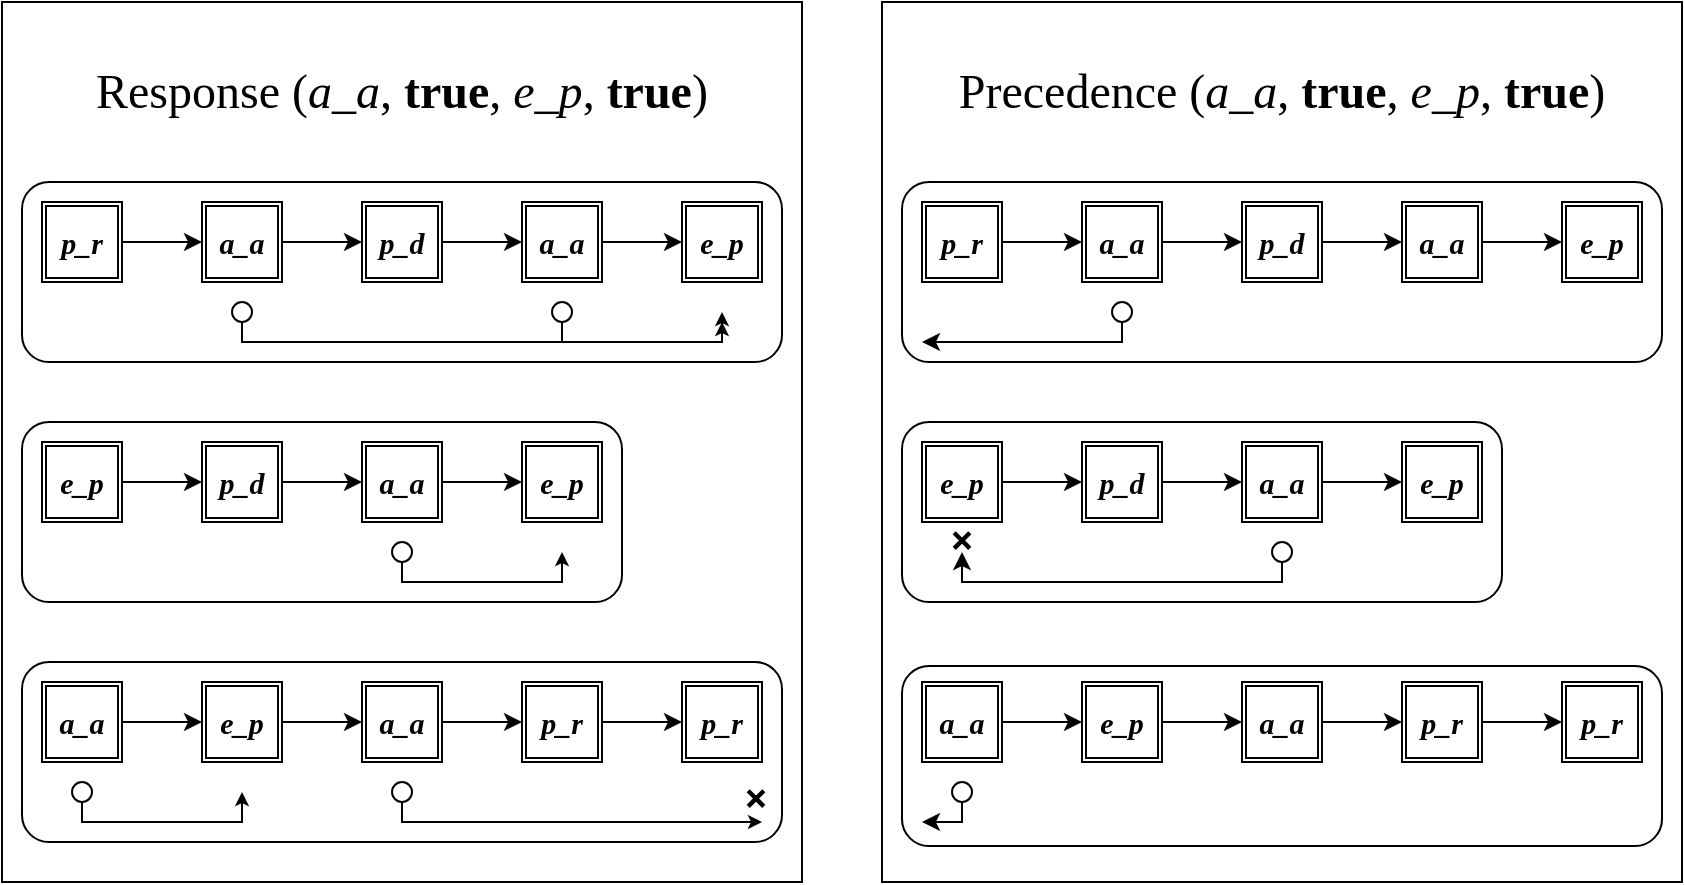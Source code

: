<mxfile version="18.1.2" type="onedrive"><diagram id="PvItUgFL5OV16IqGEOmn" name="Paper Activation Target"><mxGraphModel grid="1" page="1" gridSize="10" guides="1" tooltips="1" connect="1" arrows="1" fold="1" pageScale="1" pageWidth="1654" pageHeight="1169" math="0" shadow="0"><root><mxCell id="0"/><mxCell id="1" parent="0"/><mxCell id="DIvZp3azb0JjGqgQjQMI-257" value="" style="rounded=0;whiteSpace=wrap;html=1;shadow=0;fontFamily=Helvetica;fontSize=16;" vertex="1" parent="1"><mxGeometry x="640" y="190" width="400" height="440" as="geometry"/></mxCell><mxCell id="DIvZp3azb0JjGqgQjQMI-254" value="" style="rounded=0;whiteSpace=wrap;html=1;shadow=0;fontFamily=Helvetica;fontSize=16;" vertex="1" parent="1"><mxGeometry x="200" y="190" width="400" height="440" as="geometry"/></mxCell><mxCell id="DIvZp3azb0JjGqgQjQMI-7" value="" style="rounded=1;whiteSpace=wrap;html=1;fontSize=15;shadow=0;fontFamily=Computer Modern;fontSource=http%3A%2F%2Fmirrors.ctan.org%2Ffonts%2Fcm-unicode%2Ffonts%2Fotf%2Fcmunss.otf;fontStyle=3" vertex="1" parent="1"><mxGeometry x="210" y="280" width="380" height="90" as="geometry"/></mxCell><mxCell id="DIvZp3azb0JjGqgQjQMI-115" style="edgeStyle=orthogonalEdgeStyle;rounded=0;orthogonalLoop=1;jettySize=auto;html=1;entryX=0;entryY=0.5;entryDx=0;entryDy=0;fontFamily=Helvetica;fontSize=15;fontStyle=3" edge="1" parent="1" source="DIvZp3azb0JjGqgQjQMI-1" target="DIvZp3azb0JjGqgQjQMI-2"><mxGeometry relative="1" as="geometry"/></mxCell><mxCell id="DIvZp3azb0JjGqgQjQMI-1" value="p_r" style="shape=ext;double=1;whiteSpace=wrap;html=1;aspect=fixed;fontFamily=Computer Modern;fontSource=http%3A%2F%2Fmirrors.ctan.org%2Ffonts%2Fcm-unicode%2Ffonts%2Fotf%2Fcmunss.otf;fontStyle=3;fontSize=15;" vertex="1" parent="1"><mxGeometry x="220" y="290" width="40" height="40" as="geometry"/></mxCell><mxCell id="DIvZp3azb0JjGqgQjQMI-116" style="edgeStyle=orthogonalEdgeStyle;rounded=0;orthogonalLoop=1;jettySize=auto;html=1;entryX=0;entryY=0.5;entryDx=0;entryDy=0;fontFamily=Helvetica;fontSize=15;fontStyle=3" edge="1" parent="1" source="DIvZp3azb0JjGqgQjQMI-2" target="DIvZp3azb0JjGqgQjQMI-3"><mxGeometry relative="1" as="geometry"/></mxCell><mxCell id="DIvZp3azb0JjGqgQjQMI-2" value="&lt;i style=&quot;font-size: 15px;&quot;&gt;a_a&lt;/i&gt;" style="shape=ext;double=1;whiteSpace=wrap;html=1;aspect=fixed;fontFamily=Computer Modern;fontSource=http%3A%2F%2Fmirrors.ctan.org%2Ffonts%2Fcm-unicode%2Ffonts%2Fotf%2Fcmunss.otf;fontStyle=3;fontSize=15;" vertex="1" parent="1"><mxGeometry x="300" y="290" width="40" height="40" as="geometry"/></mxCell><mxCell id="DIvZp3azb0JjGqgQjQMI-117" style="edgeStyle=orthogonalEdgeStyle;rounded=0;orthogonalLoop=1;jettySize=auto;html=1;entryX=0;entryY=0.5;entryDx=0;entryDy=0;fontFamily=Helvetica;fontSize=15;fontStyle=3" edge="1" parent="1" source="DIvZp3azb0JjGqgQjQMI-3" target="DIvZp3azb0JjGqgQjQMI-4"><mxGeometry relative="1" as="geometry"/></mxCell><mxCell id="DIvZp3azb0JjGqgQjQMI-3" value="p_d" style="shape=ext;double=1;whiteSpace=wrap;html=1;aspect=fixed;fontFamily=Computer Modern;fontSource=http%3A%2F%2Fmirrors.ctan.org%2Ffonts%2Fcm-unicode%2Ffonts%2Fotf%2Fcmunss.otf;fontStyle=3;fontSize=15;" vertex="1" parent="1"><mxGeometry x="380" y="290" width="40" height="40" as="geometry"/></mxCell><mxCell id="DIvZp3azb0JjGqgQjQMI-118" style="edgeStyle=orthogonalEdgeStyle;rounded=0;orthogonalLoop=1;jettySize=auto;html=1;entryX=0;entryY=0.5;entryDx=0;entryDy=0;fontFamily=Helvetica;fontSize=15;fontStyle=3" edge="1" parent="1" source="DIvZp3azb0JjGqgQjQMI-4" target="DIvZp3azb0JjGqgQjQMI-5"><mxGeometry relative="1" as="geometry"/></mxCell><mxCell id="DIvZp3azb0JjGqgQjQMI-4" value="&lt;i style=&quot;font-size: 15px;&quot;&gt;a_a&lt;/i&gt;" style="shape=ext;double=1;whiteSpace=wrap;html=1;aspect=fixed;fontFamily=Computer Modern;fontSource=http%3A%2F%2Fmirrors.ctan.org%2Ffonts%2Fcm-unicode%2Ffonts%2Fotf%2Fcmunss.otf;fontStyle=3;fontSize=15;" vertex="1" parent="1"><mxGeometry x="460" y="290" width="40" height="40" as="geometry"/></mxCell><mxCell id="DIvZp3azb0JjGqgQjQMI-5" value="&lt;i style=&quot;font-size: 15px;&quot;&gt;e_p&lt;/i&gt;" style="shape=ext;double=1;whiteSpace=wrap;html=1;aspect=fixed;fontFamily=Computer Modern;fontSource=http%3A%2F%2Fmirrors.ctan.org%2Ffonts%2Fcm-unicode%2Ffonts%2Fotf%2Fcmunss.otf;fontStyle=3;fontSize=15;" vertex="1" parent="1"><mxGeometry x="540" y="290" width="40" height="40" as="geometry"/></mxCell><mxCell id="DIvZp3azb0JjGqgQjQMI-23" value="Response (&lt;i&gt;a_a&lt;/i&gt;, &lt;b style=&quot;font-size: 24px&quot;&gt;true&lt;/b&gt;, &lt;i&gt;e_p&lt;/i&gt;, &lt;b style=&quot;font-size: 24px&quot;&gt;true&lt;/b&gt;)" style="text;html=1;strokeColor=none;fillColor=none;align=center;verticalAlign=middle;whiteSpace=wrap;rounded=0;shadow=0;fontSize=24;fontFamily=Computer Modern;fontSource=http%3A%2F%2Fmirrors.ctan.org%2Ffonts%2Fcm-unicode%2Ffonts%2Fotf%2Fcmunss.otf;" vertex="1" parent="1"><mxGeometry x="210" y="220" width="380" height="30" as="geometry"/></mxCell><mxCell id="DIvZp3azb0JjGqgQjQMI-140" style="edgeStyle=orthogonalEdgeStyle;rounded=0;orthogonalLoop=1;jettySize=auto;html=1;fontFamily=Helvetica;fontSize=15;startArrow=none;endSize=4;fontStyle=3" edge="1" parent="1" source="DIvZp3azb0JjGqgQjQMI-141"><mxGeometry relative="1" as="geometry"><Array as="points"><mxPoint x="480" y="360"/><mxPoint x="560" y="360"/></Array><mxPoint x="560" y="350" as="targetPoint"/></mxGeometry></mxCell><mxCell id="DIvZp3azb0JjGqgQjQMI-196" style="edgeStyle=orthogonalEdgeStyle;rounded=0;orthogonalLoop=1;jettySize=auto;html=1;fontFamily=Helvetica;fontSize=15;endSize=4;fontStyle=3" edge="1" parent="1" source="DIvZp3azb0JjGqgQjQMI-138"><mxGeometry relative="1" as="geometry"><Array as="points"><mxPoint x="320" y="360"/><mxPoint x="560" y="360"/></Array><mxPoint x="560" y="345" as="targetPoint"/></mxGeometry></mxCell><mxCell id="DIvZp3azb0JjGqgQjQMI-138" value="" style="ellipse;whiteSpace=wrap;html=1;aspect=fixed;shadow=0;fontFamily=Helvetica;fontSize=15;fontStyle=3" vertex="1" parent="1"><mxGeometry x="315" y="340" width="10" height="10" as="geometry"/></mxCell><mxCell id="DIvZp3azb0JjGqgQjQMI-141" value="" style="ellipse;whiteSpace=wrap;html=1;aspect=fixed;shadow=0;fontFamily=Helvetica;fontSize=15;fontStyle=3" vertex="1" parent="1"><mxGeometry x="475" y="340" width="10" height="10" as="geometry"/></mxCell><mxCell id="DIvZp3azb0JjGqgQjQMI-144" value="" style="rounded=1;whiteSpace=wrap;html=1;fontSize=15;shadow=0;fontFamily=Computer Modern;fontSource=http%3A%2F%2Fmirrors.ctan.org%2Ffonts%2Fcm-unicode%2Ffonts%2Fotf%2Fcmunss.otf;fontStyle=3" vertex="1" parent="1"><mxGeometry x="210" y="400" width="300" height="90" as="geometry"/></mxCell><mxCell id="DIvZp3azb0JjGqgQjQMI-145" style="edgeStyle=orthogonalEdgeStyle;rounded=0;orthogonalLoop=1;jettySize=auto;html=1;entryX=0;entryY=0.5;entryDx=0;entryDy=0;fontFamily=Helvetica;fontSize=15;fontStyle=3" edge="1" parent="1" source="DIvZp3azb0JjGqgQjQMI-146" target="DIvZp3azb0JjGqgQjQMI-148"><mxGeometry relative="1" as="geometry"/></mxCell><mxCell id="DIvZp3azb0JjGqgQjQMI-146" value="&lt;i style=&quot;font-size: 15px;&quot;&gt;e_p&lt;/i&gt;" style="shape=ext;double=1;whiteSpace=wrap;html=1;aspect=fixed;fontFamily=Computer Modern;fontSource=http%3A%2F%2Fmirrors.ctan.org%2Ffonts%2Fcm-unicode%2Ffonts%2Fotf%2Fcmunss.otf;fontStyle=3;fontSize=15;" vertex="1" parent="1"><mxGeometry x="220" y="410" width="40" height="40" as="geometry"/></mxCell><mxCell id="DIvZp3azb0JjGqgQjQMI-147" style="edgeStyle=orthogonalEdgeStyle;rounded=0;orthogonalLoop=1;jettySize=auto;html=1;entryX=0;entryY=0.5;entryDx=0;entryDy=0;fontFamily=Helvetica;fontSize=15;fontStyle=3" edge="1" parent="1" source="DIvZp3azb0JjGqgQjQMI-148" target="DIvZp3azb0JjGqgQjQMI-150"><mxGeometry relative="1" as="geometry"/></mxCell><mxCell id="DIvZp3azb0JjGqgQjQMI-148" value="p_d" style="shape=ext;double=1;whiteSpace=wrap;html=1;aspect=fixed;fontFamily=Computer Modern;fontSource=http%3A%2F%2Fmirrors.ctan.org%2Ffonts%2Fcm-unicode%2Ffonts%2Fotf%2Fcmunss.otf;fontStyle=3;fontSize=15;" vertex="1" parent="1"><mxGeometry x="300" y="410" width="40" height="40" as="geometry"/></mxCell><mxCell id="DIvZp3azb0JjGqgQjQMI-149" style="edgeStyle=orthogonalEdgeStyle;rounded=0;orthogonalLoop=1;jettySize=auto;html=1;entryX=0;entryY=0.5;entryDx=0;entryDy=0;fontFamily=Helvetica;fontSize=15;fontStyle=3" edge="1" parent="1" source="DIvZp3azb0JjGqgQjQMI-150" target="DIvZp3azb0JjGqgQjQMI-152"><mxGeometry relative="1" as="geometry"/></mxCell><mxCell id="DIvZp3azb0JjGqgQjQMI-150" value="&lt;i style=&quot;font-size: 15px;&quot;&gt;a_a&lt;/i&gt;" style="shape=ext;double=1;whiteSpace=wrap;html=1;aspect=fixed;fontFamily=Computer Modern;fontSource=http%3A%2F%2Fmirrors.ctan.org%2Ffonts%2Fcm-unicode%2Ffonts%2Fotf%2Fcmunss.otf;fontStyle=3;fontSize=15;" vertex="1" parent="1"><mxGeometry x="380" y="410" width="40" height="40" as="geometry"/></mxCell><mxCell id="DIvZp3azb0JjGqgQjQMI-152" value="&lt;i style=&quot;font-size: 15px;&quot;&gt;e_p&lt;/i&gt;" style="shape=ext;double=1;whiteSpace=wrap;html=1;aspect=fixed;fontFamily=Computer Modern;fontSource=http%3A%2F%2Fmirrors.ctan.org%2Ffonts%2Fcm-unicode%2Ffonts%2Fotf%2Fcmunss.otf;fontStyle=3;fontSize=15;" vertex="1" parent="1"><mxGeometry x="460" y="410" width="40" height="40" as="geometry"/></mxCell><mxCell id="DIvZp3azb0JjGqgQjQMI-197" style="edgeStyle=orthogonalEdgeStyle;rounded=0;orthogonalLoop=1;jettySize=auto;html=1;fontFamily=Helvetica;fontSize=15;endSize=4;fontStyle=3" edge="1" parent="1" source="DIvZp3azb0JjGqgQjQMI-172"><mxGeometry relative="1" as="geometry"><Array as="points"><mxPoint x="400" y="480"/><mxPoint x="480" y="480"/></Array><mxPoint x="480" y="465" as="targetPoint"/></mxGeometry></mxCell><mxCell id="DIvZp3azb0JjGqgQjQMI-172" value="" style="ellipse;whiteSpace=wrap;html=1;aspect=fixed;shadow=0;fontFamily=Helvetica;fontSize=15;fontStyle=3" vertex="1" parent="1"><mxGeometry x="395" y="460" width="10" height="10" as="geometry"/></mxCell><mxCell id="DIvZp3azb0JjGqgQjQMI-177" value="" style="rounded=1;whiteSpace=wrap;html=1;fontSize=15;shadow=0;fontFamily=Computer Modern;fontSource=http%3A%2F%2Fmirrors.ctan.org%2Ffonts%2Fcm-unicode%2Ffonts%2Fotf%2Fcmunss.otf;fontStyle=3" vertex="1" parent="1"><mxGeometry x="210" y="520" width="380" height="90" as="geometry"/></mxCell><mxCell id="DIvZp3azb0JjGqgQjQMI-178" style="edgeStyle=orthogonalEdgeStyle;rounded=0;orthogonalLoop=1;jettySize=auto;html=1;entryX=0;entryY=0.5;entryDx=0;entryDy=0;fontFamily=Helvetica;fontSize=15;fontStyle=3" edge="1" parent="1" source="DIvZp3azb0JjGqgQjQMI-179" target="DIvZp3azb0JjGqgQjQMI-181"><mxGeometry relative="1" as="geometry"/></mxCell><mxCell id="DIvZp3azb0JjGqgQjQMI-179" value="&lt;i style=&quot;font-size: 15px;&quot;&gt;a_a&lt;/i&gt;" style="shape=ext;double=1;whiteSpace=wrap;html=1;aspect=fixed;fontFamily=Computer Modern;fontSource=http%3A%2F%2Fmirrors.ctan.org%2Ffonts%2Fcm-unicode%2Ffonts%2Fotf%2Fcmunss.otf;fontStyle=3;fontSize=15;" vertex="1" parent="1"><mxGeometry x="220" y="530" width="40" height="40" as="geometry"/></mxCell><mxCell id="DIvZp3azb0JjGqgQjQMI-180" style="edgeStyle=orthogonalEdgeStyle;rounded=0;orthogonalLoop=1;jettySize=auto;html=1;entryX=0;entryY=0.5;entryDx=0;entryDy=0;fontFamily=Helvetica;fontSize=15;fontStyle=3" edge="1" parent="1" source="DIvZp3azb0JjGqgQjQMI-181" target="DIvZp3azb0JjGqgQjQMI-183"><mxGeometry relative="1" as="geometry"/></mxCell><mxCell id="DIvZp3azb0JjGqgQjQMI-181" value="&lt;i style=&quot;font-size: 15px;&quot;&gt;e_p&lt;/i&gt;" style="shape=ext;double=1;whiteSpace=wrap;html=1;aspect=fixed;fontFamily=Computer Modern;fontSource=http%3A%2F%2Fmirrors.ctan.org%2Ffonts%2Fcm-unicode%2Ffonts%2Fotf%2Fcmunss.otf;fontStyle=3;fontSize=15;" vertex="1" parent="1"><mxGeometry x="300" y="530" width="40" height="40" as="geometry"/></mxCell><mxCell id="DIvZp3azb0JjGqgQjQMI-182" style="edgeStyle=orthogonalEdgeStyle;rounded=0;orthogonalLoop=1;jettySize=auto;html=1;entryX=0;entryY=0.5;entryDx=0;entryDy=0;fontFamily=Helvetica;fontSize=15;fontStyle=3" edge="1" parent="1" source="DIvZp3azb0JjGqgQjQMI-183" target="DIvZp3azb0JjGqgQjQMI-185"><mxGeometry relative="1" as="geometry"/></mxCell><mxCell id="DIvZp3azb0JjGqgQjQMI-183" value="&lt;i style=&quot;font-size: 15px;&quot;&gt;a_a&lt;/i&gt;" style="shape=ext;double=1;whiteSpace=wrap;html=1;aspect=fixed;fontFamily=Computer Modern;fontSource=http%3A%2F%2Fmirrors.ctan.org%2Ffonts%2Fcm-unicode%2Ffonts%2Fotf%2Fcmunss.otf;fontStyle=3;fontSize=15;" vertex="1" parent="1"><mxGeometry x="380" y="530" width="40" height="40" as="geometry"/></mxCell><mxCell id="DIvZp3azb0JjGqgQjQMI-184" style="edgeStyle=orthogonalEdgeStyle;rounded=0;orthogonalLoop=1;jettySize=auto;html=1;entryX=0;entryY=0.5;entryDx=0;entryDy=0;fontFamily=Helvetica;fontSize=15;fontStyle=3" edge="1" parent="1" source="DIvZp3azb0JjGqgQjQMI-185" target="DIvZp3azb0JjGqgQjQMI-186"><mxGeometry relative="1" as="geometry"/></mxCell><mxCell id="DIvZp3azb0JjGqgQjQMI-185" value="p_r" style="shape=ext;double=1;whiteSpace=wrap;html=1;aspect=fixed;fontFamily=Computer Modern;fontSource=http%3A%2F%2Fmirrors.ctan.org%2Ffonts%2Fcm-unicode%2Ffonts%2Fotf%2Fcmunss.otf;fontStyle=3;fontSize=15;" vertex="1" parent="1"><mxGeometry x="460" y="530" width="40" height="40" as="geometry"/></mxCell><mxCell id="DIvZp3azb0JjGqgQjQMI-186" value="p_r" style="shape=ext;double=1;whiteSpace=wrap;html=1;aspect=fixed;fontFamily=Computer Modern;fontSource=http%3A%2F%2Fmirrors.ctan.org%2Ffonts%2Fcm-unicode%2Ffonts%2Fotf%2Fcmunss.otf;fontStyle=3;fontSize=15;" vertex="1" parent="1"><mxGeometry x="540" y="530" width="40" height="40" as="geometry"/></mxCell><mxCell id="DIvZp3azb0JjGqgQjQMI-192" style="edgeStyle=orthogonalEdgeStyle;rounded=0;orthogonalLoop=1;jettySize=auto;html=1;fontFamily=Helvetica;fontSize=15;endSize=4;fontStyle=3" edge="1" parent="1" source="DIvZp3azb0JjGqgQjQMI-188"><mxGeometry relative="1" as="geometry"><Array as="points"><mxPoint x="240" y="600"/><mxPoint x="320" y="600"/></Array><mxPoint x="320" y="585" as="targetPoint"/></mxGeometry></mxCell><mxCell id="DIvZp3azb0JjGqgQjQMI-188" value="" style="ellipse;whiteSpace=wrap;html=1;aspect=fixed;shadow=0;fontFamily=Helvetica;fontSize=15;fontStyle=3" vertex="1" parent="1"><mxGeometry x="235" y="580" width="10" height="10" as="geometry"/></mxCell><mxCell id="DIvZp3azb0JjGqgQjQMI-199" style="edgeStyle=orthogonalEdgeStyle;rounded=0;orthogonalLoop=1;jettySize=auto;html=1;fontFamily=Helvetica;fontSize=15;endSize=4;fontStyle=3" edge="1" parent="1" source="DIvZp3azb0JjGqgQjQMI-189"><mxGeometry relative="1" as="geometry"><mxPoint x="580" y="600" as="targetPoint"/><Array as="points"><mxPoint x="400" y="600"/></Array></mxGeometry></mxCell><mxCell id="DIvZp3azb0JjGqgQjQMI-189" value="" style="ellipse;whiteSpace=wrap;html=1;aspect=fixed;shadow=0;fontFamily=Helvetica;fontSize=15;fontStyle=3" vertex="1" parent="1"><mxGeometry x="395" y="580" width="10" height="10" as="geometry"/></mxCell><mxCell id="DIvZp3azb0JjGqgQjQMI-200" value="" style="shape=cross;whiteSpace=wrap;html=1;shadow=0;fontFamily=Helvetica;fontSize=15;rotation=45;size=0.119;fillColor=#000000;fontStyle=3" vertex="1" parent="1"><mxGeometry x="572" y="583.28" width="10" height="10" as="geometry"/></mxCell><mxCell id="DIvZp3azb0JjGqgQjQMI-202" value="" style="rounded=1;whiteSpace=wrap;html=1;fontSize=15;shadow=0;fontFamily=Computer Modern;fontSource=http%3A%2F%2Fmirrors.ctan.org%2Ffonts%2Fcm-unicode%2Ffonts%2Fotf%2Fcmunss.otf;fontStyle=3" vertex="1" parent="1"><mxGeometry x="650" y="280" width="380" height="90" as="geometry"/></mxCell><mxCell id="DIvZp3azb0JjGqgQjQMI-203" style="edgeStyle=orthogonalEdgeStyle;rounded=0;orthogonalLoop=1;jettySize=auto;html=1;entryX=0;entryY=0.5;entryDx=0;entryDy=0;fontFamily=Helvetica;fontSize=15;fontStyle=3" edge="1" parent="1" source="DIvZp3azb0JjGqgQjQMI-204" target="DIvZp3azb0JjGqgQjQMI-206"><mxGeometry relative="1" as="geometry"/></mxCell><mxCell id="DIvZp3azb0JjGqgQjQMI-204" value="p_r" style="shape=ext;double=1;whiteSpace=wrap;html=1;aspect=fixed;fontFamily=Computer Modern;fontSource=http%3A%2F%2Fmirrors.ctan.org%2Ffonts%2Fcm-unicode%2Ffonts%2Fotf%2Fcmunss.otf;fontStyle=3;fontSize=15;" vertex="1" parent="1"><mxGeometry x="660" y="290" width="40" height="40" as="geometry"/></mxCell><mxCell id="DIvZp3azb0JjGqgQjQMI-205" style="edgeStyle=orthogonalEdgeStyle;rounded=0;orthogonalLoop=1;jettySize=auto;html=1;entryX=0;entryY=0.5;entryDx=0;entryDy=0;fontFamily=Helvetica;fontSize=15;fontStyle=3" edge="1" parent="1" source="DIvZp3azb0JjGqgQjQMI-206" target="DIvZp3azb0JjGqgQjQMI-208"><mxGeometry relative="1" as="geometry"/></mxCell><mxCell id="DIvZp3azb0JjGqgQjQMI-206" value="&lt;i style=&quot;font-size: 15px;&quot;&gt;a_a&lt;/i&gt;" style="shape=ext;double=1;whiteSpace=wrap;html=1;aspect=fixed;fontFamily=Computer Modern;fontSource=http%3A%2F%2Fmirrors.ctan.org%2Ffonts%2Fcm-unicode%2Ffonts%2Fotf%2Fcmunss.otf;fontStyle=3;fontSize=15;" vertex="1" parent="1"><mxGeometry x="740" y="290" width="40" height="40" as="geometry"/></mxCell><mxCell id="DIvZp3azb0JjGqgQjQMI-207" style="edgeStyle=orthogonalEdgeStyle;rounded=0;orthogonalLoop=1;jettySize=auto;html=1;entryX=0;entryY=0.5;entryDx=0;entryDy=0;fontFamily=Helvetica;fontSize=15;fontStyle=3" edge="1" parent="1" source="DIvZp3azb0JjGqgQjQMI-208" target="DIvZp3azb0JjGqgQjQMI-210"><mxGeometry relative="1" as="geometry"/></mxCell><mxCell id="DIvZp3azb0JjGqgQjQMI-208" value="p_d" style="shape=ext;double=1;whiteSpace=wrap;html=1;aspect=fixed;fontFamily=Computer Modern;fontSource=http%3A%2F%2Fmirrors.ctan.org%2Ffonts%2Fcm-unicode%2Ffonts%2Fotf%2Fcmunss.otf;fontStyle=3;fontSize=15;" vertex="1" parent="1"><mxGeometry x="820" y="290" width="40" height="40" as="geometry"/></mxCell><mxCell id="DIvZp3azb0JjGqgQjQMI-209" style="edgeStyle=orthogonalEdgeStyle;rounded=0;orthogonalLoop=1;jettySize=auto;html=1;entryX=0;entryY=0.5;entryDx=0;entryDy=0;fontFamily=Helvetica;fontSize=15;fontStyle=3" edge="1" parent="1" source="DIvZp3azb0JjGqgQjQMI-210" target="DIvZp3azb0JjGqgQjQMI-211"><mxGeometry relative="1" as="geometry"/></mxCell><mxCell id="DIvZp3azb0JjGqgQjQMI-210" value="&lt;i style=&quot;font-size: 15px;&quot;&gt;a_a&lt;/i&gt;" style="shape=ext;double=1;whiteSpace=wrap;html=1;aspect=fixed;fontFamily=Computer Modern;fontSource=http%3A%2F%2Fmirrors.ctan.org%2Ffonts%2Fcm-unicode%2Ffonts%2Fotf%2Fcmunss.otf;fontStyle=3;fontSize=15;" vertex="1" parent="1"><mxGeometry x="900" y="290" width="40" height="40" as="geometry"/></mxCell><mxCell id="DIvZp3azb0JjGqgQjQMI-211" value="&lt;i style=&quot;font-size: 15px;&quot;&gt;e_p&lt;/i&gt;" style="shape=ext;double=1;whiteSpace=wrap;html=1;aspect=fixed;fontFamily=Computer Modern;fontSource=http%3A%2F%2Fmirrors.ctan.org%2Ffonts%2Fcm-unicode%2Ffonts%2Fotf%2Fcmunss.otf;fontStyle=3;fontSize=15;" vertex="1" parent="1"><mxGeometry x="980" y="290" width="40" height="40" as="geometry"/></mxCell><mxCell id="DIvZp3azb0JjGqgQjQMI-212" value="Precedence (&lt;i&gt;a_a&lt;/i&gt;, &lt;b style=&quot;font-size: 24px&quot;&gt;true&lt;/b&gt;, &lt;i&gt;e_p&lt;/i&gt;, &lt;b style=&quot;font-size: 24px&quot;&gt;true&lt;/b&gt;)" style="text;html=1;strokeColor=none;fillColor=none;align=center;verticalAlign=middle;whiteSpace=wrap;rounded=0;shadow=0;fontSize=24;fontFamily=Computer Modern;fontSource=http%3A%2F%2Fmirrors.ctan.org%2Ffonts%2Fcm-unicode%2Ffonts%2Fotf%2Fcmunss.otf;" vertex="1" parent="1"><mxGeometry x="660" y="220" width="360" height="30" as="geometry"/></mxCell><mxCell id="i13uZJ7nsJ3x6xprvNhc-1" style="edgeStyle=orthogonalEdgeStyle;rounded=0;orthogonalLoop=1;jettySize=auto;html=1;fontStyle=3;fontSize=15;" edge="1" parent="1" source="DIvZp3azb0JjGqgQjQMI-216"><mxGeometry relative="1" as="geometry"><mxPoint x="660" y="360" as="targetPoint"/><Array as="points"><mxPoint x="760" y="360"/></Array></mxGeometry></mxCell><mxCell id="DIvZp3azb0JjGqgQjQMI-216" value="" style="ellipse;whiteSpace=wrap;html=1;aspect=fixed;shadow=0;fontFamily=Helvetica;fontSize=15;fontStyle=3" vertex="1" parent="1"><mxGeometry x="755" y="340" width="10" height="10" as="geometry"/></mxCell><mxCell id="DIvZp3azb0JjGqgQjQMI-217" value="" style="rounded=1;whiteSpace=wrap;html=1;fontSize=15;shadow=0;fontFamily=Computer Modern;fontSource=http%3A%2F%2Fmirrors.ctan.org%2Ffonts%2Fcm-unicode%2Ffonts%2Fotf%2Fcmunss.otf;fontStyle=3" vertex="1" parent="1"><mxGeometry x="650" y="400" width="300" height="90" as="geometry"/></mxCell><mxCell id="DIvZp3azb0JjGqgQjQMI-218" style="edgeStyle=orthogonalEdgeStyle;rounded=0;orthogonalLoop=1;jettySize=auto;html=1;entryX=0;entryY=0.5;entryDx=0;entryDy=0;fontFamily=Helvetica;fontSize=15;fontStyle=3" edge="1" parent="1" source="DIvZp3azb0JjGqgQjQMI-219" target="DIvZp3azb0JjGqgQjQMI-221"><mxGeometry relative="1" as="geometry"/></mxCell><mxCell id="DIvZp3azb0JjGqgQjQMI-219" value="&lt;i style=&quot;font-size: 15px;&quot;&gt;e_p&lt;/i&gt;" style="shape=ext;double=1;whiteSpace=wrap;html=1;aspect=fixed;fontFamily=Computer Modern;fontSource=http%3A%2F%2Fmirrors.ctan.org%2Ffonts%2Fcm-unicode%2Ffonts%2Fotf%2Fcmunss.otf;fontStyle=3;fontSize=15;" vertex="1" parent="1"><mxGeometry x="660" y="410" width="40" height="40" as="geometry"/></mxCell><mxCell id="DIvZp3azb0JjGqgQjQMI-220" style="edgeStyle=orthogonalEdgeStyle;rounded=0;orthogonalLoop=1;jettySize=auto;html=1;entryX=0;entryY=0.5;entryDx=0;entryDy=0;fontFamily=Helvetica;fontSize=15;fontStyle=3" edge="1" parent="1" source="DIvZp3azb0JjGqgQjQMI-221" target="DIvZp3azb0JjGqgQjQMI-223"><mxGeometry relative="1" as="geometry"/></mxCell><mxCell id="DIvZp3azb0JjGqgQjQMI-221" value="p_d" style="shape=ext;double=1;whiteSpace=wrap;html=1;aspect=fixed;fontFamily=Computer Modern;fontSource=http%3A%2F%2Fmirrors.ctan.org%2Ffonts%2Fcm-unicode%2Ffonts%2Fotf%2Fcmunss.otf;fontStyle=3;fontSize=15;" vertex="1" parent="1"><mxGeometry x="740" y="410" width="40" height="40" as="geometry"/></mxCell><mxCell id="DIvZp3azb0JjGqgQjQMI-222" style="edgeStyle=orthogonalEdgeStyle;rounded=0;orthogonalLoop=1;jettySize=auto;html=1;entryX=0;entryY=0.5;entryDx=0;entryDy=0;fontFamily=Helvetica;fontSize=15;fontStyle=3" edge="1" parent="1" source="DIvZp3azb0JjGqgQjQMI-223" target="DIvZp3azb0JjGqgQjQMI-224"><mxGeometry relative="1" as="geometry"/></mxCell><mxCell id="DIvZp3azb0JjGqgQjQMI-223" value="&lt;i style=&quot;font-size: 15px;&quot;&gt;a_a&lt;/i&gt;" style="shape=ext;double=1;whiteSpace=wrap;html=1;aspect=fixed;fontFamily=Computer Modern;fontSource=http%3A%2F%2Fmirrors.ctan.org%2Ffonts%2Fcm-unicode%2Ffonts%2Fotf%2Fcmunss.otf;fontStyle=3;fontSize=15;" vertex="1" parent="1"><mxGeometry x="820" y="410" width="40" height="40" as="geometry"/></mxCell><mxCell id="DIvZp3azb0JjGqgQjQMI-224" value="&lt;i style=&quot;font-size: 15px;&quot;&gt;e_p&lt;/i&gt;" style="shape=ext;double=1;whiteSpace=wrap;html=1;aspect=fixed;fontFamily=Computer Modern;fontSource=http%3A%2F%2Fmirrors.ctan.org%2Ffonts%2Fcm-unicode%2Ffonts%2Fotf%2Fcmunss.otf;fontStyle=3;fontSize=15;" vertex="1" parent="1"><mxGeometry x="900" y="410" width="40" height="40" as="geometry"/></mxCell><mxCell id="DIvZp3azb0JjGqgQjQMI-229" value="" style="rounded=1;whiteSpace=wrap;html=1;fontSize=15;shadow=0;fontFamily=Computer Modern;fontSource=http%3A%2F%2Fmirrors.ctan.org%2Ffonts%2Fcm-unicode%2Ffonts%2Fotf%2Fcmunss.otf;fontStyle=3" vertex="1" parent="1"><mxGeometry x="650" y="522" width="380" height="90" as="geometry"/></mxCell><mxCell id="DIvZp3azb0JjGqgQjQMI-230" style="edgeStyle=orthogonalEdgeStyle;rounded=0;orthogonalLoop=1;jettySize=auto;html=1;entryX=0;entryY=0.5;entryDx=0;entryDy=0;fontFamily=Helvetica;fontSize=15;fontStyle=3" edge="1" parent="1" source="DIvZp3azb0JjGqgQjQMI-231" target="DIvZp3azb0JjGqgQjQMI-233"><mxGeometry relative="1" as="geometry"/></mxCell><mxCell id="DIvZp3azb0JjGqgQjQMI-231" value="&lt;i style=&quot;font-size: 15px;&quot;&gt;a_a&lt;/i&gt;" style="shape=ext;double=1;whiteSpace=wrap;html=1;aspect=fixed;fontFamily=Computer Modern;fontSource=http%3A%2F%2Fmirrors.ctan.org%2Ffonts%2Fcm-unicode%2Ffonts%2Fotf%2Fcmunss.otf;fontStyle=3;fontSize=15;" vertex="1" parent="1"><mxGeometry x="660" y="530" width="40" height="40" as="geometry"/></mxCell><mxCell id="DIvZp3azb0JjGqgQjQMI-232" style="edgeStyle=orthogonalEdgeStyle;rounded=0;orthogonalLoop=1;jettySize=auto;html=1;entryX=0;entryY=0.5;entryDx=0;entryDy=0;fontFamily=Helvetica;fontSize=15;fontStyle=3" edge="1" parent="1" source="DIvZp3azb0JjGqgQjQMI-233" target="DIvZp3azb0JjGqgQjQMI-235"><mxGeometry relative="1" as="geometry"/></mxCell><mxCell id="DIvZp3azb0JjGqgQjQMI-233" value="&lt;i style=&quot;font-size: 15px;&quot;&gt;e_p&lt;/i&gt;" style="shape=ext;double=1;whiteSpace=wrap;html=1;aspect=fixed;fontFamily=Computer Modern;fontSource=http%3A%2F%2Fmirrors.ctan.org%2Ffonts%2Fcm-unicode%2Ffonts%2Fotf%2Fcmunss.otf;fontStyle=3;fontSize=15;" vertex="1" parent="1"><mxGeometry x="740" y="530" width="40" height="40" as="geometry"/></mxCell><mxCell id="DIvZp3azb0JjGqgQjQMI-234" style="edgeStyle=orthogonalEdgeStyle;rounded=0;orthogonalLoop=1;jettySize=auto;html=1;entryX=0;entryY=0.5;entryDx=0;entryDy=0;fontFamily=Helvetica;fontSize=15;fontStyle=3" edge="1" parent="1" source="DIvZp3azb0JjGqgQjQMI-235" target="DIvZp3azb0JjGqgQjQMI-237"><mxGeometry relative="1" as="geometry"/></mxCell><mxCell id="DIvZp3azb0JjGqgQjQMI-235" value="&lt;i style=&quot;font-size: 15px;&quot;&gt;a_a&lt;/i&gt;" style="shape=ext;double=1;whiteSpace=wrap;html=1;aspect=fixed;fontFamily=Computer Modern;fontSource=http%3A%2F%2Fmirrors.ctan.org%2Ffonts%2Fcm-unicode%2Ffonts%2Fotf%2Fcmunss.otf;fontStyle=3;fontSize=15;" vertex="1" parent="1"><mxGeometry x="820" y="530" width="40" height="40" as="geometry"/></mxCell><mxCell id="DIvZp3azb0JjGqgQjQMI-236" style="edgeStyle=orthogonalEdgeStyle;rounded=0;orthogonalLoop=1;jettySize=auto;html=1;entryX=0;entryY=0.5;entryDx=0;entryDy=0;fontFamily=Helvetica;fontSize=15;fontStyle=3" edge="1" parent="1" source="DIvZp3azb0JjGqgQjQMI-237" target="DIvZp3azb0JjGqgQjQMI-238"><mxGeometry relative="1" as="geometry"/></mxCell><mxCell id="DIvZp3azb0JjGqgQjQMI-237" value="p_r" style="shape=ext;double=1;whiteSpace=wrap;html=1;aspect=fixed;fontFamily=Computer Modern;fontSource=http%3A%2F%2Fmirrors.ctan.org%2Ffonts%2Fcm-unicode%2Ffonts%2Fotf%2Fcmunss.otf;fontStyle=3;fontSize=15;" vertex="1" parent="1"><mxGeometry x="900" y="530" width="40" height="40" as="geometry"/></mxCell><mxCell id="DIvZp3azb0JjGqgQjQMI-238" value="p_r" style="shape=ext;double=1;whiteSpace=wrap;html=1;aspect=fixed;fontFamily=Computer Modern;fontSource=http%3A%2F%2Fmirrors.ctan.org%2Ffonts%2Fcm-unicode%2Ffonts%2Fotf%2Fcmunss.otf;fontStyle=3;fontSize=15;" vertex="1" parent="1"><mxGeometry x="980" y="530" width="40" height="40" as="geometry"/></mxCell><mxCell id="i13uZJ7nsJ3x6xprvNhc-6" style="edgeStyle=orthogonalEdgeStyle;rounded=0;orthogonalLoop=1;jettySize=auto;html=1;fontStyle=3;fontSize=15;" edge="1" parent="1" source="DIvZp3azb0JjGqgQjQMI-240"><mxGeometry relative="1" as="geometry"><mxPoint x="660" y="600" as="targetPoint"/><Array as="points"><mxPoint x="680" y="600"/></Array></mxGeometry></mxCell><mxCell id="DIvZp3azb0JjGqgQjQMI-240" value="" style="ellipse;whiteSpace=wrap;html=1;aspect=fixed;shadow=0;fontFamily=Helvetica;fontSize=15;fontStyle=3" vertex="1" parent="1"><mxGeometry x="675" y="580" width="10" height="10" as="geometry"/></mxCell><mxCell id="i13uZJ7nsJ3x6xprvNhc-3" style="edgeStyle=orthogonalEdgeStyle;rounded=0;orthogonalLoop=1;jettySize=auto;html=1;fontStyle=3;fontSize=15;" edge="1" parent="1" source="DIvZp3azb0JjGqgQjQMI-246"><mxGeometry relative="1" as="geometry"><Array as="points"><mxPoint x="840" y="480"/><mxPoint x="680" y="480"/></Array><mxPoint x="680" y="465" as="targetPoint"/></mxGeometry></mxCell><mxCell id="DIvZp3azb0JjGqgQjQMI-246" value="" style="ellipse;whiteSpace=wrap;html=1;aspect=fixed;shadow=0;fontFamily=Helvetica;fontSize=15;fontStyle=3" vertex="1" parent="1"><mxGeometry x="835" y="460" width="10" height="10" as="geometry"/></mxCell><mxCell id="3eurihnqvcREpIlJb45Q-1" value="" style="shape=image;html=1;verticalAlign=top;verticalLabelPosition=bottom;labelBackgroundColor=#ffffff;imageAspect=0;aspect=fixed;image=https://cdn1.iconfinder.com/data/icons/material-core/18/check-128.png;shadow=0;fontFamily=Helvetica;fontSize=15;strokeColor=#000000;fillColor=#FFB60A;imageBackground=none;fontStyle=3" vertex="1" parent="1"><mxGeometry x="660" y="342" width="12" height="12" as="geometry"/></mxCell><mxCell id="3eurihnqvcREpIlJb45Q-2" value="" style="shape=image;html=1;verticalAlign=top;verticalLabelPosition=bottom;labelBackgroundColor=#ffffff;imageAspect=0;aspect=fixed;image=https://cdn1.iconfinder.com/data/icons/material-core/18/check-128.png;shadow=0;fontFamily=Helvetica;fontSize=15;strokeColor=#000000;fillColor=#FFB60A;imageBackground=none;fontStyle=3" vertex="1" parent="1"><mxGeometry x="660" y="584" width="12" height="12" as="geometry"/></mxCell><mxCell id="3eurihnqvcREpIlJb45Q-3" value="" style="shape=cross;whiteSpace=wrap;html=1;shadow=0;fontFamily=Helvetica;fontSize=15;rotation=45;size=0.119;fillColor=#000000;fontStyle=3" vertex="1" parent="1"><mxGeometry x="675" y="454.28" width="10" height="10" as="geometry"/></mxCell><mxCell id="3eurihnqvcREpIlJb45Q-5" value="" style="shape=image;html=1;verticalAlign=top;verticalLabelPosition=bottom;labelBackgroundColor=#ffffff;imageAspect=0;aspect=fixed;image=https://cdn1.iconfinder.com/data/icons/material-core/18/check-128.png;shadow=0;fontFamily=Helvetica;fontSize=15;strokeColor=#000000;fillColor=#FFB60A;imageBackground=none;fontStyle=3" vertex="1" parent="1"><mxGeometry x="475" y="453.28" width="12" height="12" as="geometry"/></mxCell><mxCell id="3eurihnqvcREpIlJb45Q-6" value="" style="shape=image;html=1;verticalAlign=top;verticalLabelPosition=bottom;labelBackgroundColor=#ffffff;imageAspect=0;aspect=fixed;image=https://cdn1.iconfinder.com/data/icons/material-core/18/check-128.png;shadow=0;fontFamily=Helvetica;fontSize=15;strokeColor=#000000;fillColor=#FFB60A;imageBackground=none;fontStyle=3" vertex="1" parent="1"><mxGeometry x="314" y="573" width="12" height="12" as="geometry"/></mxCell><mxCell id="3eurihnqvcREpIlJb45Q-7" value="" style="shape=image;html=1;verticalAlign=top;verticalLabelPosition=bottom;labelBackgroundColor=#ffffff;imageAspect=0;aspect=fixed;image=https://cdn1.iconfinder.com/data/icons/material-core/18/check-128.png;shadow=0;fontFamily=Helvetica;fontSize=15;strokeColor=#000000;fillColor=#FFB60A;imageBackground=none;fontStyle=3" vertex="1" parent="1"><mxGeometry x="554" y="334" width="12" height="12" as="geometry"/></mxCell></root></mxGraphModel></diagram></mxfile>